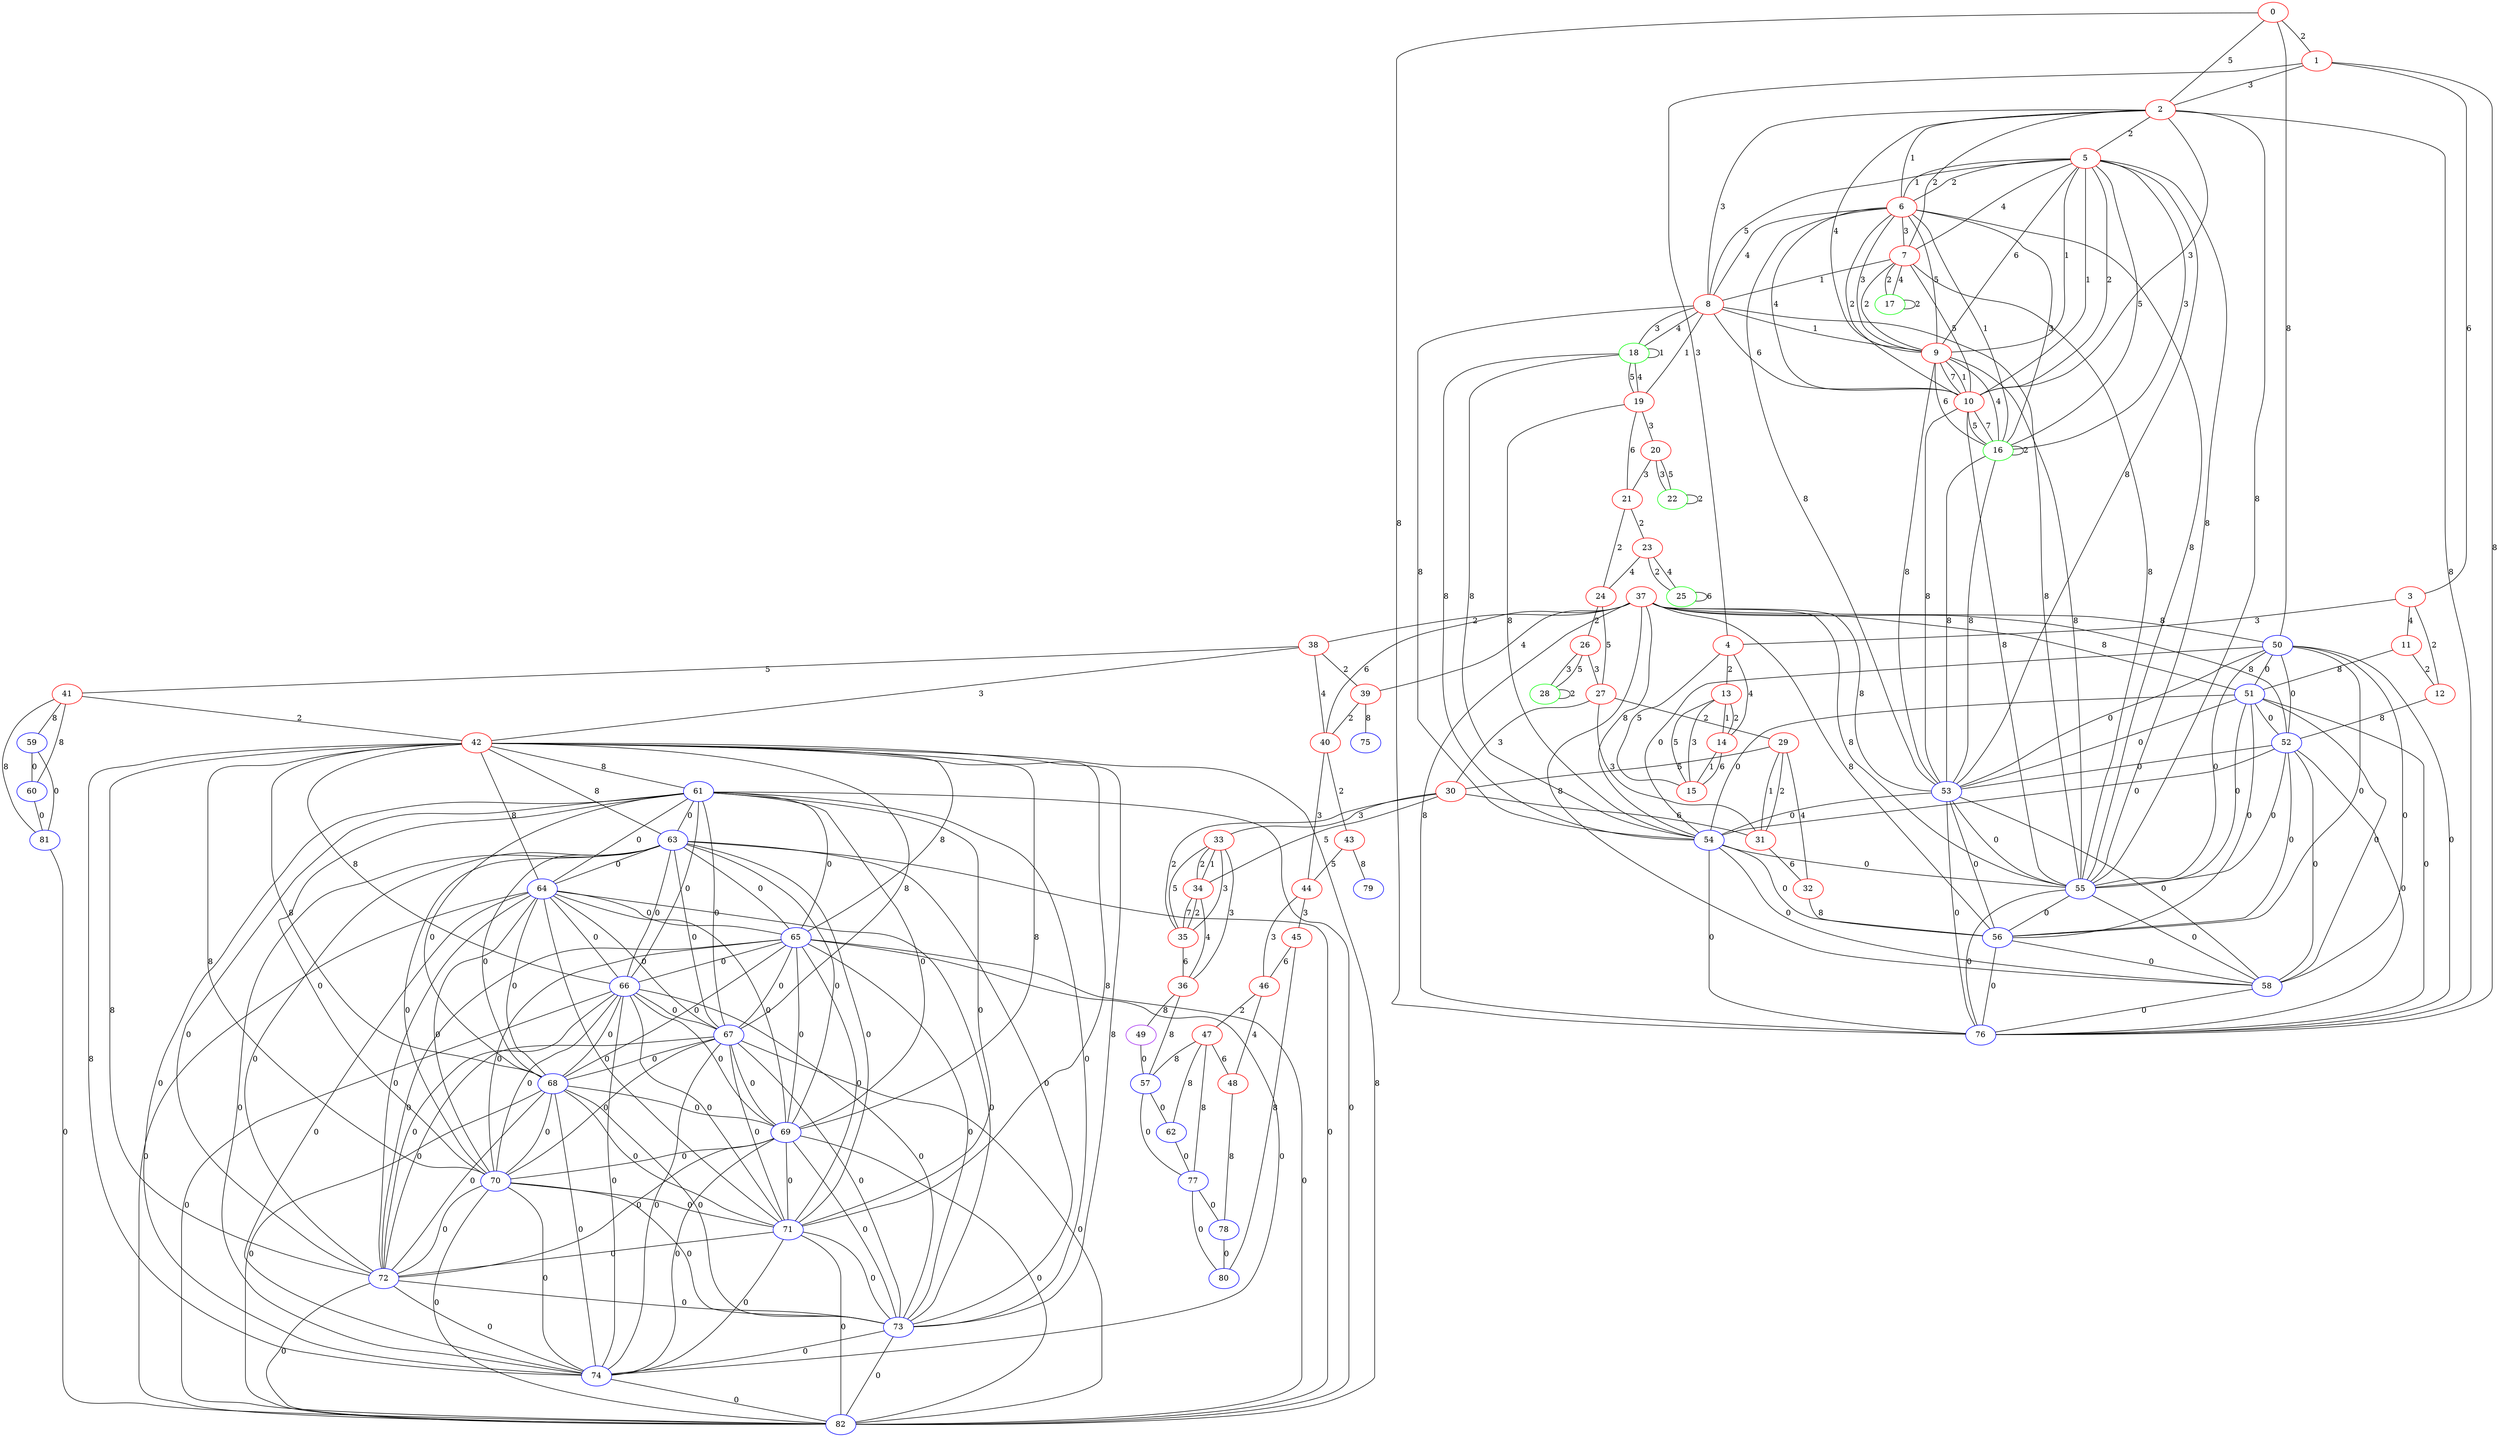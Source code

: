 graph "" {
0 [color=red, weight=1];
1 [color=red, weight=1];
2 [color=red, weight=1];
3 [color=red, weight=1];
4 [color=red, weight=1];
5 [color=red, weight=1];
6 [color=red, weight=1];
7 [color=red, weight=1];
8 [color=red, weight=1];
9 [color=red, weight=1];
10 [color=red, weight=1];
11 [color=red, weight=1];
12 [color=red, weight=1];
13 [color=red, weight=1];
14 [color=red, weight=1];
15 [color=red, weight=1];
16 [color=green, weight=2];
17 [color=green, weight=2];
18 [color=green, weight=2];
19 [color=red, weight=1];
20 [color=red, weight=1];
21 [color=red, weight=1];
22 [color=green, weight=2];
23 [color=red, weight=1];
24 [color=red, weight=1];
25 [color=green, weight=2];
26 [color=red, weight=1];
27 [color=red, weight=1];
28 [color=green, weight=2];
29 [color=red, weight=1];
30 [color=red, weight=1];
31 [color=red, weight=1];
32 [color=red, weight=1];
33 [color=red, weight=1];
34 [color=red, weight=1];
35 [color=red, weight=1];
36 [color=red, weight=1];
37 [color=red, weight=1];
38 [color=red, weight=1];
39 [color=red, weight=1];
40 [color=red, weight=1];
41 [color=red, weight=1];
42 [color=red, weight=1];
43 [color=red, weight=1];
44 [color=red, weight=1];
45 [color=red, weight=1];
46 [color=red, weight=1];
47 [color=red, weight=1];
48 [color=red, weight=1];
49 [color=purple, weight=4];
50 [color=blue, weight=3];
51 [color=blue, weight=3];
52 [color=blue, weight=3];
53 [color=blue, weight=3];
54 [color=blue, weight=3];
55 [color=blue, weight=3];
56 [color=blue, weight=3];
57 [color=blue, weight=3];
58 [color=blue, weight=3];
59 [color=blue, weight=3];
60 [color=blue, weight=3];
61 [color=blue, weight=3];
62 [color=blue, weight=3];
63 [color=blue, weight=3];
64 [color=blue, weight=3];
65 [color=blue, weight=3];
66 [color=blue, weight=3];
67 [color=blue, weight=3];
68 [color=blue, weight=3];
69 [color=blue, weight=3];
70 [color=blue, weight=3];
71 [color=blue, weight=3];
72 [color=blue, weight=3];
73 [color=blue, weight=3];
74 [color=blue, weight=3];
75 [color=blue, weight=3];
76 [color=blue, weight=3];
77 [color=blue, weight=3];
78 [color=blue, weight=3];
79 [color=blue, weight=3];
80 [color=blue, weight=3];
81 [color=blue, weight=3];
82 [color=blue, weight=3];
0 -- 1  [key=0, label=2];
0 -- 2  [key=0, label=5];
0 -- 76  [key=0, label=8];
0 -- 50  [key=0, label=8];
1 -- 76  [key=0, label=8];
1 -- 2  [key=0, label=3];
1 -- 3  [key=0, label=6];
1 -- 4  [key=0, label=3];
2 -- 5  [key=0, label=2];
2 -- 6  [key=0, label=1];
2 -- 7  [key=0, label=2];
2 -- 8  [key=0, label=3];
2 -- 9  [key=0, label=4];
2 -- 10  [key=0, label=3];
2 -- 76  [key=0, label=8];
2 -- 55  [key=0, label=8];
3 -- 11  [key=0, label=4];
3 -- 12  [key=0, label=2];
3 -- 4  [key=0, label=3];
4 -- 13  [key=0, label=2];
4 -- 14  [key=0, label=4];
4 -- 15  [key=0, label=5];
5 -- 6  [key=0, label=2];
5 -- 6  [key=1, label=1];
5 -- 7  [key=0, label=4];
5 -- 8  [key=0, label=5];
5 -- 9  [key=0, label=1];
5 -- 9  [key=1, label=6];
5 -- 10  [key=0, label=2];
5 -- 10  [key=1, label=1];
5 -- 16  [key=0, label=3];
5 -- 16  [key=1, label=5];
5 -- 53  [key=0, label=8];
5 -- 55  [key=0, label=8];
6 -- 7  [key=0, label=3];
6 -- 8  [key=0, label=4];
6 -- 9  [key=0, label=3];
6 -- 9  [key=1, label=5];
6 -- 10  [key=0, label=4];
6 -- 10  [key=1, label=2];
6 -- 16  [key=0, label=1];
6 -- 16  [key=1, label=3];
6 -- 53  [key=0, label=8];
6 -- 55  [key=0, label=8];
7 -- 8  [key=0, label=1];
7 -- 9  [key=0, label=2];
7 -- 10  [key=0, label=5];
7 -- 17  [key=0, label=2];
7 -- 17  [key=1, label=4];
7 -- 55  [key=0, label=8];
8 -- 9  [key=0, label=1];
8 -- 10  [key=0, label=6];
8 -- 18  [key=0, label=3];
8 -- 18  [key=1, label=4];
8 -- 19  [key=0, label=1];
8 -- 54  [key=0, label=8];
8 -- 55  [key=0, label=8];
9 -- 10  [key=0, label=1];
9 -- 10  [key=1, label=7];
9 -- 16  [key=0, label=4];
9 -- 16  [key=1, label=6];
9 -- 53  [key=0, label=8];
9 -- 55  [key=0, label=8];
10 -- 16  [key=0, label=5];
10 -- 16  [key=1, label=7];
10 -- 53  [key=0, label=8];
10 -- 55  [key=0, label=8];
11 -- 51  [key=0, label=8];
11 -- 12  [key=0, label=2];
12 -- 52  [key=0, label=8];
13 -- 14  [key=0, label=1];
13 -- 14  [key=1, label=2];
13 -- 15  [key=0, label=5];
13 -- 15  [key=1, label=3];
14 -- 15  [key=0, label=6];
14 -- 15  [key=1, label=1];
16 -- 16  [key=0, label=2];
16 -- 53  [key=0, label=8];
16 -- 53  [key=1, label=8];
17 -- 17  [key=0, label=2];
18 -- 18  [key=0, label=1];
18 -- 19  [key=0, label=4];
18 -- 19  [key=1, label=5];
18 -- 54  [key=0, label=8];
18 -- 54  [key=1, label=8];
19 -- 20  [key=0, label=3];
19 -- 21  [key=0, label=6];
19 -- 54  [key=0, label=8];
20 -- 21  [key=0, label=3];
20 -- 22  [key=0, label=3];
20 -- 22  [key=1, label=5];
21 -- 24  [key=0, label=2];
21 -- 23  [key=0, label=2];
22 -- 22  [key=0, label=2];
23 -- 24  [key=0, label=4];
23 -- 25  [key=0, label=4];
23 -- 25  [key=1, label=2];
24 -- 26  [key=0, label=2];
24 -- 27  [key=0, label=5];
25 -- 25  [key=0, label=6];
26 -- 27  [key=0, label=3];
26 -- 28  [key=0, label=3];
26 -- 28  [key=1, label=5];
27 -- 29  [key=0, label=2];
27 -- 30  [key=0, label=3];
27 -- 31  [key=0, label=3];
28 -- 28  [key=0, label=2];
29 -- 32  [key=0, label=4];
29 -- 30  [key=0, label=5];
29 -- 31  [key=0, label=1];
29 -- 31  [key=1, label=2];
30 -- 33  [key=0, label=3];
30 -- 34  [key=0, label=5];
30 -- 35  [key=0, label=2];
30 -- 31  [key=0, label=6];
31 -- 32  [key=0, label=6];
32 -- 56  [key=0, label=8];
33 -- 34  [key=0, label=2];
33 -- 34  [key=1, label=1];
33 -- 35  [key=0, label=5];
33 -- 35  [key=1, label=3];
33 -- 36  [key=0, label=3];
34 -- 35  [key=0, label=7];
34 -- 35  [key=1, label=2];
34 -- 36  [key=0, label=4];
35 -- 36  [key=0, label=6];
36 -- 57  [key=0, label=8];
36 -- 49  [key=0, label=8];
37 -- 38  [key=0, label=2];
37 -- 39  [key=0, label=4];
37 -- 40  [key=0, label=6];
37 -- 76  [key=0, label=8];
37 -- 50  [key=0, label=8];
37 -- 51  [key=0, label=8];
37 -- 52  [key=0, label=8];
37 -- 53  [key=0, label=8];
37 -- 54  [key=0, label=8];
37 -- 55  [key=0, label=8];
37 -- 56  [key=0, label=8];
37 -- 58  [key=0, label=8];
38 -- 40  [key=0, label=4];
38 -- 41  [key=0, label=5];
38 -- 42  [key=0, label=3];
38 -- 39  [key=0, label=2];
39 -- 40  [key=0, label=2];
39 -- 75  [key=0, label=8];
40 -- 43  [key=0, label=2];
40 -- 44  [key=0, label=3];
41 -- 81  [key=0, label=8];
41 -- 42  [key=0, label=2];
41 -- 59  [key=0, label=8];
41 -- 60  [key=0, label=8];
42 -- 64  [key=0, label=8];
42 -- 65  [key=0, label=8];
42 -- 66  [key=0, label=8];
42 -- 67  [key=0, label=8];
42 -- 68  [key=0, label=8];
42 -- 69  [key=0, label=8];
42 -- 71  [key=0, label=8];
42 -- 72  [key=0, label=8];
42 -- 74  [key=0, label=8];
42 -- 82  [key=0, label=8];
42 -- 73  [key=0, label=8];
42 -- 70  [key=0, label=8];
42 -- 61  [key=0, label=8];
42 -- 63  [key=0, label=8];
43 -- 44  [key=0, label=5];
43 -- 79  [key=0, label=8];
44 -- 45  [key=0, label=3];
44 -- 46  [key=0, label=3];
45 -- 80  [key=0, label=8];
45 -- 46  [key=0, label=6];
46 -- 48  [key=0, label=4];
46 -- 47  [key=0, label=2];
47 -- 48  [key=0, label=6];
47 -- 57  [key=0, label=8];
47 -- 62  [key=0, label=8];
47 -- 77  [key=0, label=8];
48 -- 78  [key=0, label=8];
49 -- 57  [key=0, label=0];
50 -- 76  [key=0, label=0];
50 -- 51  [key=0, label=0];
50 -- 52  [key=0, label=0];
50 -- 53  [key=0, label=0];
50 -- 54  [key=0, label=0];
50 -- 55  [key=0, label=0];
50 -- 56  [key=0, label=0];
50 -- 58  [key=0, label=0];
51 -- 76  [key=0, label=0];
51 -- 52  [key=0, label=0];
51 -- 53  [key=0, label=0];
51 -- 54  [key=0, label=0];
51 -- 55  [key=0, label=0];
51 -- 56  [key=0, label=0];
51 -- 58  [key=0, label=0];
52 -- 76  [key=0, label=0];
52 -- 53  [key=0, label=0];
52 -- 54  [key=0, label=0];
52 -- 55  [key=0, label=0];
52 -- 56  [key=0, label=0];
52 -- 58  [key=0, label=0];
53 -- 76  [key=0, label=0];
53 -- 54  [key=0, label=0];
53 -- 55  [key=0, label=0];
53 -- 56  [key=0, label=0];
53 -- 58  [key=0, label=0];
54 -- 76  [key=0, label=0];
54 -- 55  [key=0, label=0];
54 -- 56  [key=0, label=0];
54 -- 58  [key=0, label=0];
55 -- 76  [key=0, label=0];
55 -- 56  [key=0, label=0];
55 -- 58  [key=0, label=0];
56 -- 76  [key=0, label=0];
56 -- 58  [key=0, label=0];
57 -- 77  [key=0, label=0];
57 -- 62  [key=0, label=0];
58 -- 76  [key=0, label=0];
59 -- 81  [key=0, label=0];
59 -- 60  [key=0, label=0];
60 -- 81  [key=0, label=0];
61 -- 64  [key=0, label=0];
61 -- 65  [key=0, label=0];
61 -- 66  [key=0, label=0];
61 -- 67  [key=0, label=0];
61 -- 68  [key=0, label=0];
61 -- 69  [key=0, label=0];
61 -- 70  [key=0, label=0];
61 -- 71  [key=0, label=0];
61 -- 72  [key=0, label=0];
61 -- 73  [key=0, label=0];
61 -- 74  [key=0, label=0];
61 -- 82  [key=0, label=0];
61 -- 63  [key=0, label=0];
62 -- 77  [key=0, label=0];
63 -- 64  [key=0, label=0];
63 -- 65  [key=0, label=0];
63 -- 66  [key=0, label=0];
63 -- 67  [key=0, label=0];
63 -- 68  [key=0, label=0];
63 -- 69  [key=0, label=0];
63 -- 70  [key=0, label=0];
63 -- 71  [key=0, label=0];
63 -- 72  [key=0, label=0];
63 -- 73  [key=0, label=0];
63 -- 74  [key=0, label=0];
63 -- 82  [key=0, label=0];
64 -- 65  [key=0, label=0];
64 -- 66  [key=0, label=0];
64 -- 67  [key=0, label=0];
64 -- 68  [key=0, label=0];
64 -- 69  [key=0, label=0];
64 -- 70  [key=0, label=0];
64 -- 71  [key=0, label=0];
64 -- 72  [key=0, label=0];
64 -- 73  [key=0, label=0];
64 -- 74  [key=0, label=0];
64 -- 82  [key=0, label=0];
65 -- 66  [key=0, label=0];
65 -- 67  [key=0, label=0];
65 -- 68  [key=0, label=0];
65 -- 69  [key=0, label=0];
65 -- 70  [key=0, label=0];
65 -- 71  [key=0, label=0];
65 -- 72  [key=0, label=0];
65 -- 73  [key=0, label=0];
65 -- 74  [key=0, label=0];
65 -- 82  [key=0, label=0];
66 -- 67  [key=0, label=0];
66 -- 68  [key=0, label=0];
66 -- 69  [key=0, label=0];
66 -- 70  [key=0, label=0];
66 -- 71  [key=0, label=0];
66 -- 72  [key=0, label=0];
66 -- 73  [key=0, label=0];
66 -- 74  [key=0, label=0];
66 -- 82  [key=0, label=0];
67 -- 68  [key=0, label=0];
67 -- 69  [key=0, label=0];
67 -- 70  [key=0, label=0];
67 -- 71  [key=0, label=0];
67 -- 72  [key=0, label=0];
67 -- 73  [key=0, label=0];
67 -- 74  [key=0, label=0];
67 -- 82  [key=0, label=0];
68 -- 69  [key=0, label=0];
68 -- 70  [key=0, label=0];
68 -- 71  [key=0, label=0];
68 -- 72  [key=0, label=0];
68 -- 73  [key=0, label=0];
68 -- 74  [key=0, label=0];
68 -- 82  [key=0, label=0];
69 -- 70  [key=0, label=0];
69 -- 71  [key=0, label=0];
69 -- 72  [key=0, label=0];
69 -- 73  [key=0, label=0];
69 -- 74  [key=0, label=0];
69 -- 82  [key=0, label=0];
70 -- 71  [key=0, label=0];
70 -- 72  [key=0, label=0];
70 -- 73  [key=0, label=0];
70 -- 74  [key=0, label=0];
70 -- 82  [key=0, label=0];
71 -- 72  [key=0, label=0];
71 -- 73  [key=0, label=0];
71 -- 74  [key=0, label=0];
71 -- 82  [key=0, label=0];
72 -- 73  [key=0, label=0];
72 -- 74  [key=0, label=0];
72 -- 82  [key=0, label=0];
73 -- 74  [key=0, label=0];
73 -- 82  [key=0, label=0];
74 -- 82  [key=0, label=0];
77 -- 80  [key=0, label=0];
77 -- 78  [key=0, label=0];
78 -- 80  [key=0, label=0];
81 -- 82  [key=0, label=0];
}
